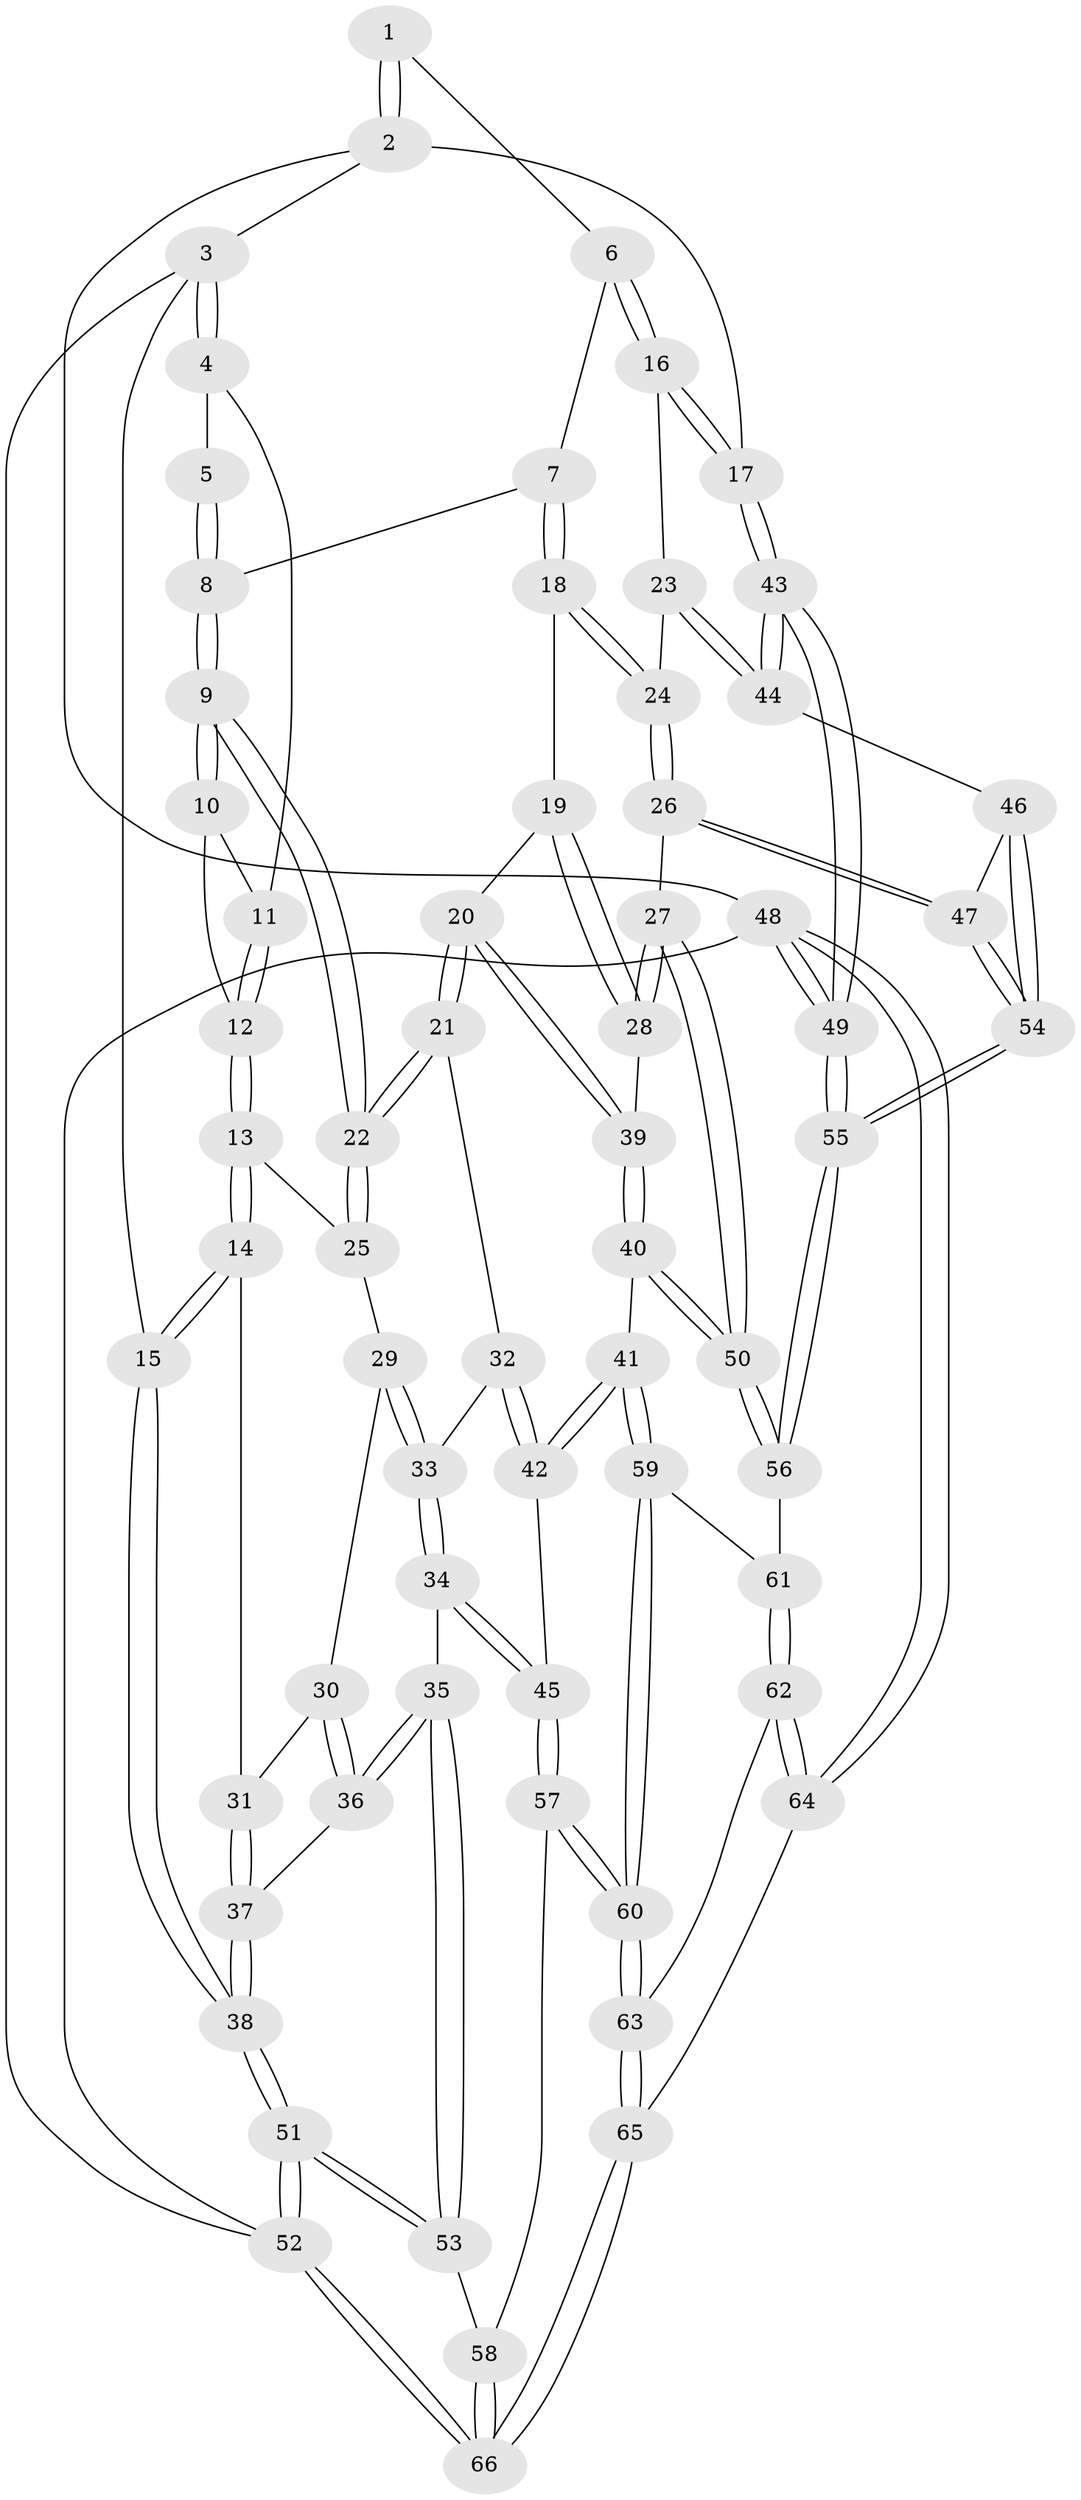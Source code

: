 // coarse degree distribution, {3: 0.6, 2: 0.025, 4: 0.325, 5: 0.05}
// Generated by graph-tools (version 1.1) at 2025/38/03/04/25 23:38:21]
// undirected, 66 vertices, 162 edges
graph export_dot {
  node [color=gray90,style=filled];
  1 [pos="+0.5641632071077861+0"];
  2 [pos="+1+0"];
  3 [pos="+0+0"];
  4 [pos="+0.19098524966710648+0"];
  5 [pos="+0.2706540730178117+0"];
  6 [pos="+0.6313782809220846+0.15544673329747447"];
  7 [pos="+0.6190645188004481+0.16632213591582035"];
  8 [pos="+0.46566415119924154+0.16327698695840961"];
  9 [pos="+0.41358756226706855+0.2618897499833947"];
  10 [pos="+0.3313103752021667+0.21078501230213353"];
  11 [pos="+0.22273665781453364+0.10993379873756812"];
  12 [pos="+0.2142389593728856+0.24149874211062536"];
  13 [pos="+0.21128868901639264+0.2633275849910789"];
  14 [pos="+0+0.2509329634473584"];
  15 [pos="+0+0.08750302018543664"];
  16 [pos="+0.8870576618810649+0.10820643935957573"];
  17 [pos="+1+0"];
  18 [pos="+0.6286070180883115+0.27576445380060993"];
  19 [pos="+0.6150364923317967+0.299780262189622"];
  20 [pos="+0.5065647669815736+0.36882189176202584"];
  21 [pos="+0.41687720758806923+0.3095653866153198"];
  22 [pos="+0.40813543346260756+0.283242292246263"];
  23 [pos="+0.8474295592306619+0.33158183699117405"];
  24 [pos="+0.7952672851081213+0.3666959929769028"];
  25 [pos="+0.22815099537578798+0.2955280980743978"];
  26 [pos="+0.7220152007634844+0.5020054818840701"];
  27 [pos="+0.7060841586380721+0.5036944097054703"];
  28 [pos="+0.6490849411117013+0.4352206037136376"];
  29 [pos="+0.22644160076536812+0.3034537387961961"];
  30 [pos="+0.1358383516206392+0.3619531145492035"];
  31 [pos="+0+0.25760731721341457"];
  32 [pos="+0.3804747562366753+0.3768571971080628"];
  33 [pos="+0.2496470412810589+0.40081646916242636"];
  34 [pos="+0.22090413729755062+0.5279620959435768"];
  35 [pos="+0.1807559969382957+0.5138653428716143"];
  36 [pos="+0.11382577364327141+0.4784793711304901"];
  37 [pos="+0.0907810738409938+0.47657381025733336"];
  38 [pos="+0+0.6120983961105233"];
  39 [pos="+0.5127159637874761+0.3938380432414378"];
  40 [pos="+0.4861770846336685+0.5519697201265655"];
  41 [pos="+0.3934317205422583+0.5594965660476428"];
  42 [pos="+0.37767431203135315+0.5498240423666908"];
  43 [pos="+1+0.5318692573794007"];
  44 [pos="+1+0.5161640385520057"];
  45 [pos="+0.22194030007776633+0.5292155285162439"];
  46 [pos="+0.958763861940748+0.5382391277640439"];
  47 [pos="+0.7425594369888515+0.5203347467332208"];
  48 [pos="+1+1"];
  49 [pos="+1+1"];
  50 [pos="+0.5684729710340459+0.5921489493545654"];
  51 [pos="+0+0.8230493463934281"];
  52 [pos="+0+1"];
  53 [pos="+0+0.7929085417625927"];
  54 [pos="+0.7997599920745188+0.6787850327069014"];
  55 [pos="+0.8053210705066488+0.7828257216930322"];
  56 [pos="+0.5930641157507247+0.7416990651551835"];
  57 [pos="+0.16643695386371618+0.739677614989895"];
  58 [pos="+0.15059765798089367+0.7451153819685981"];
  59 [pos="+0.362311882116975+0.7482493306333983"];
  60 [pos="+0.31237815662806995+0.8034810551568489"];
  61 [pos="+0.5869120356812976+0.7484452982257344"];
  62 [pos="+0.5732657856242358+0.793303655491255"];
  63 [pos="+0.34198051896218024+0.9065208276983227"];
  64 [pos="+0.5792635455144216+1"];
  65 [pos="+0.3492151809901104+1"];
  66 [pos="+0.20014659965650058+1"];
  1 -- 2;
  1 -- 2;
  1 -- 6;
  2 -- 3;
  2 -- 17;
  2 -- 48;
  3 -- 4;
  3 -- 4;
  3 -- 15;
  3 -- 52;
  4 -- 5;
  4 -- 11;
  5 -- 8;
  5 -- 8;
  6 -- 7;
  6 -- 16;
  6 -- 16;
  7 -- 8;
  7 -- 18;
  7 -- 18;
  8 -- 9;
  8 -- 9;
  9 -- 10;
  9 -- 10;
  9 -- 22;
  9 -- 22;
  10 -- 11;
  10 -- 12;
  11 -- 12;
  11 -- 12;
  12 -- 13;
  12 -- 13;
  13 -- 14;
  13 -- 14;
  13 -- 25;
  14 -- 15;
  14 -- 15;
  14 -- 31;
  15 -- 38;
  15 -- 38;
  16 -- 17;
  16 -- 17;
  16 -- 23;
  17 -- 43;
  17 -- 43;
  18 -- 19;
  18 -- 24;
  18 -- 24;
  19 -- 20;
  19 -- 28;
  19 -- 28;
  20 -- 21;
  20 -- 21;
  20 -- 39;
  20 -- 39;
  21 -- 22;
  21 -- 22;
  21 -- 32;
  22 -- 25;
  22 -- 25;
  23 -- 24;
  23 -- 44;
  23 -- 44;
  24 -- 26;
  24 -- 26;
  25 -- 29;
  26 -- 27;
  26 -- 47;
  26 -- 47;
  27 -- 28;
  27 -- 28;
  27 -- 50;
  27 -- 50;
  28 -- 39;
  29 -- 30;
  29 -- 33;
  29 -- 33;
  30 -- 31;
  30 -- 36;
  30 -- 36;
  31 -- 37;
  31 -- 37;
  32 -- 33;
  32 -- 42;
  32 -- 42;
  33 -- 34;
  33 -- 34;
  34 -- 35;
  34 -- 45;
  34 -- 45;
  35 -- 36;
  35 -- 36;
  35 -- 53;
  35 -- 53;
  36 -- 37;
  37 -- 38;
  37 -- 38;
  38 -- 51;
  38 -- 51;
  39 -- 40;
  39 -- 40;
  40 -- 41;
  40 -- 50;
  40 -- 50;
  41 -- 42;
  41 -- 42;
  41 -- 59;
  41 -- 59;
  42 -- 45;
  43 -- 44;
  43 -- 44;
  43 -- 49;
  43 -- 49;
  44 -- 46;
  45 -- 57;
  45 -- 57;
  46 -- 47;
  46 -- 54;
  46 -- 54;
  47 -- 54;
  47 -- 54;
  48 -- 49;
  48 -- 49;
  48 -- 64;
  48 -- 64;
  48 -- 52;
  49 -- 55;
  49 -- 55;
  50 -- 56;
  50 -- 56;
  51 -- 52;
  51 -- 52;
  51 -- 53;
  51 -- 53;
  52 -- 66;
  52 -- 66;
  53 -- 58;
  54 -- 55;
  54 -- 55;
  55 -- 56;
  55 -- 56;
  56 -- 61;
  57 -- 58;
  57 -- 60;
  57 -- 60;
  58 -- 66;
  58 -- 66;
  59 -- 60;
  59 -- 60;
  59 -- 61;
  60 -- 63;
  60 -- 63;
  61 -- 62;
  61 -- 62;
  62 -- 63;
  62 -- 64;
  62 -- 64;
  63 -- 65;
  63 -- 65;
  64 -- 65;
  65 -- 66;
  65 -- 66;
}
